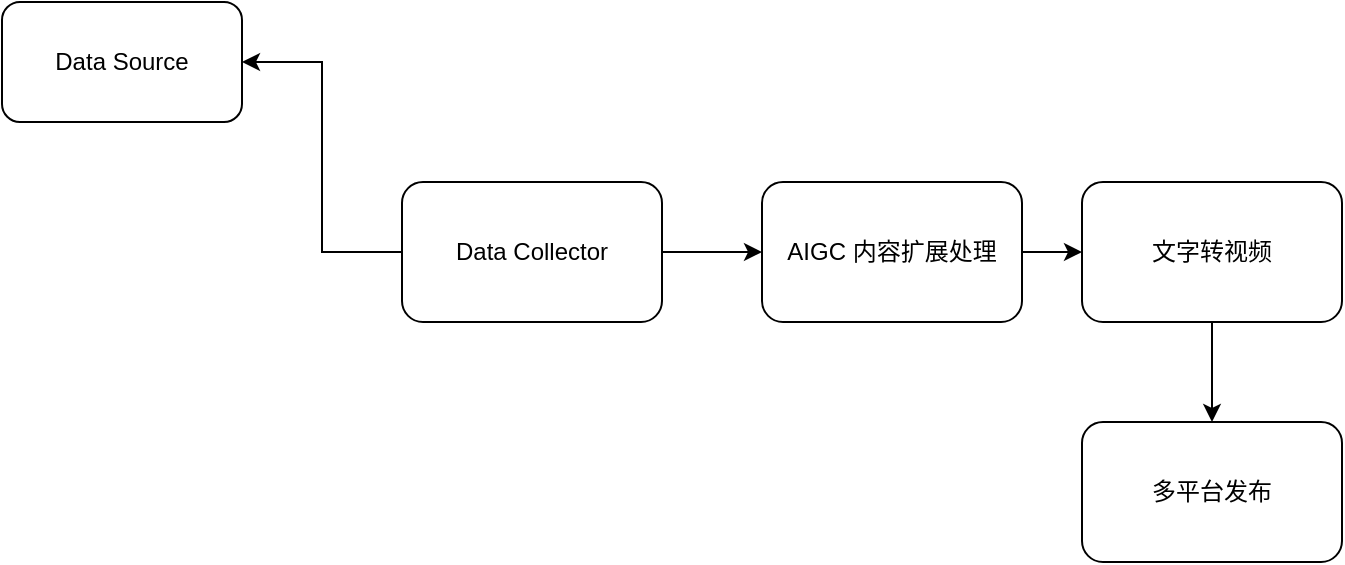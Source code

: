 <mxfile version="22.1.8" type="github">
  <diagram name="第 1 页" id="Gu2q-dA6P7NtXd901KdT">
    <mxGraphModel dx="1014" dy="514" grid="1" gridSize="10" guides="1" tooltips="1" connect="1" arrows="1" fold="1" page="1" pageScale="1" pageWidth="827" pageHeight="1169" math="0" shadow="0">
      <root>
        <mxCell id="0" />
        <mxCell id="1" parent="0" />
        <mxCell id="wkfzTNl6e1L-zpEMTxC8-3" style="edgeStyle=orthogonalEdgeStyle;rounded=0;orthogonalLoop=1;jettySize=auto;html=1;entryX=1;entryY=0.5;entryDx=0;entryDy=0;" edge="1" parent="1" source="wkfzTNl6e1L-zpEMTxC8-1" target="wkfzTNl6e1L-zpEMTxC8-2">
          <mxGeometry relative="1" as="geometry" />
        </mxCell>
        <mxCell id="wkfzTNl6e1L-zpEMTxC8-5" style="edgeStyle=orthogonalEdgeStyle;rounded=0;orthogonalLoop=1;jettySize=auto;html=1;entryX=0;entryY=0.5;entryDx=0;entryDy=0;" edge="1" parent="1" source="wkfzTNl6e1L-zpEMTxC8-1" target="wkfzTNl6e1L-zpEMTxC8-4">
          <mxGeometry relative="1" as="geometry" />
        </mxCell>
        <mxCell id="wkfzTNl6e1L-zpEMTxC8-1" value="Data Collector" style="rounded=1;whiteSpace=wrap;html=1;" vertex="1" parent="1">
          <mxGeometry x="240" y="270" width="130" height="70" as="geometry" />
        </mxCell>
        <mxCell id="wkfzTNl6e1L-zpEMTxC8-2" value="Data Source" style="rounded=1;whiteSpace=wrap;html=1;" vertex="1" parent="1">
          <mxGeometry x="40" y="180" width="120" height="60" as="geometry" />
        </mxCell>
        <mxCell id="wkfzTNl6e1L-zpEMTxC8-7" style="edgeStyle=orthogonalEdgeStyle;rounded=0;orthogonalLoop=1;jettySize=auto;html=1;" edge="1" parent="1" source="wkfzTNl6e1L-zpEMTxC8-4" target="wkfzTNl6e1L-zpEMTxC8-6">
          <mxGeometry relative="1" as="geometry" />
        </mxCell>
        <mxCell id="wkfzTNl6e1L-zpEMTxC8-4" value="AIGC 内容扩展处理" style="rounded=1;whiteSpace=wrap;html=1;" vertex="1" parent="1">
          <mxGeometry x="420" y="270" width="130" height="70" as="geometry" />
        </mxCell>
        <mxCell id="wkfzTNl6e1L-zpEMTxC8-9" value="" style="edgeStyle=orthogonalEdgeStyle;rounded=0;orthogonalLoop=1;jettySize=auto;html=1;" edge="1" parent="1" source="wkfzTNl6e1L-zpEMTxC8-6" target="wkfzTNl6e1L-zpEMTxC8-8">
          <mxGeometry relative="1" as="geometry" />
        </mxCell>
        <mxCell id="wkfzTNl6e1L-zpEMTxC8-6" value="文字转视频" style="rounded=1;whiteSpace=wrap;html=1;" vertex="1" parent="1">
          <mxGeometry x="580" y="270" width="130" height="70" as="geometry" />
        </mxCell>
        <mxCell id="wkfzTNl6e1L-zpEMTxC8-8" value="多平台发布" style="rounded=1;whiteSpace=wrap;html=1;" vertex="1" parent="1">
          <mxGeometry x="580" y="390" width="130" height="70" as="geometry" />
        </mxCell>
      </root>
    </mxGraphModel>
  </diagram>
</mxfile>
